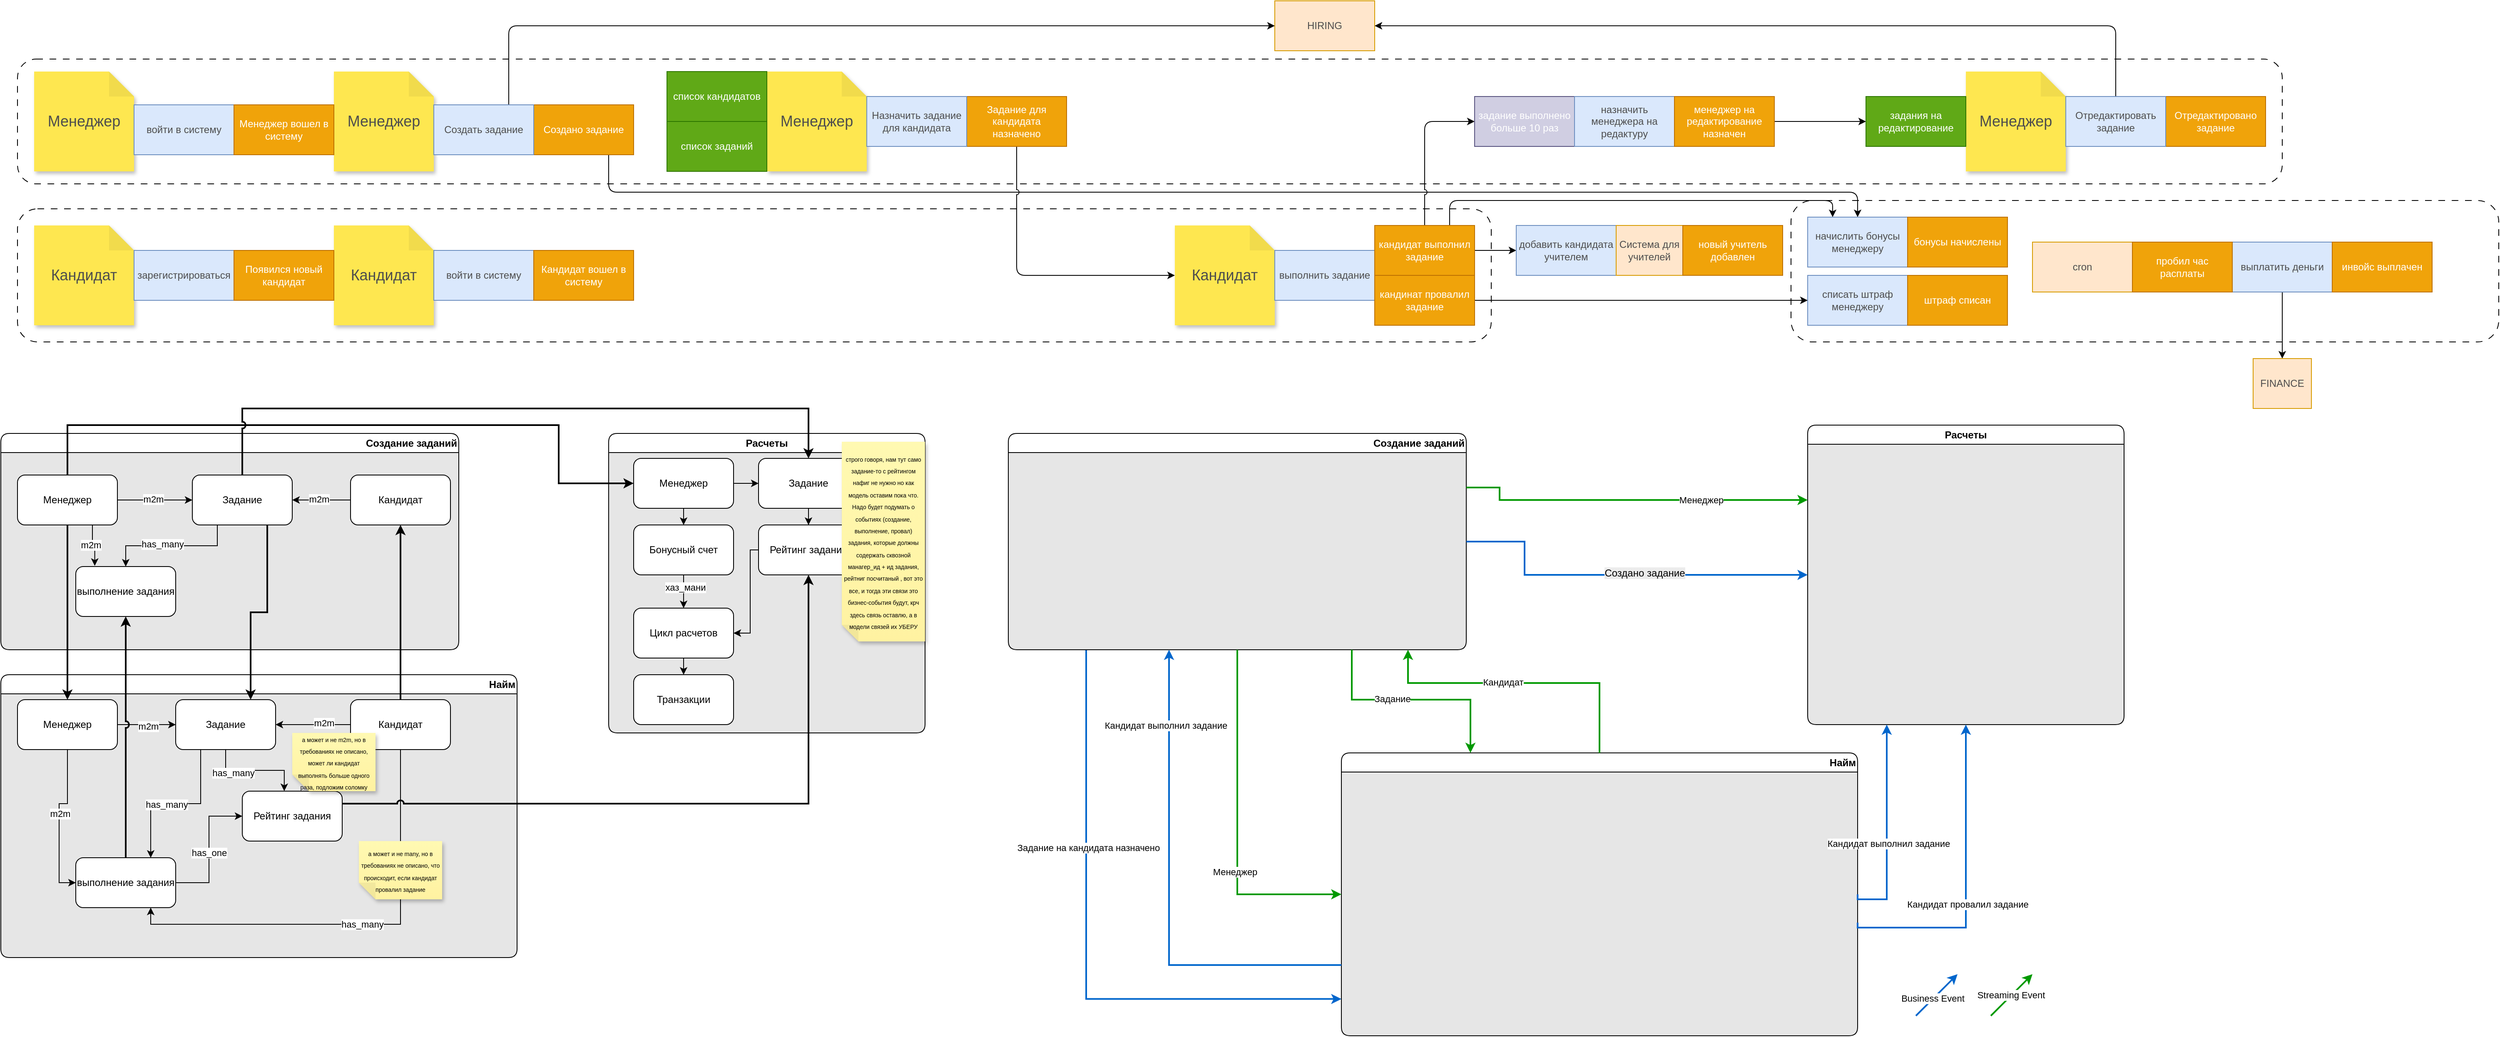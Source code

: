 <mxfile version="27.0.5">
  <diagram id="R2lEEEUBdFMjLlhIrx00" name="Page-1">
    <mxGraphModel dx="1665" dy="3537" grid="1" gridSize="10" guides="1" tooltips="1" connect="1" arrows="1" fold="1" page="1" pageScale="1" pageWidth="3300" pageHeight="2339" math="0" shadow="0" extFonts="Permanent Marker^https://fonts.googleapis.com/css?family=Permanent+Marker">
      <root>
        <mxCell id="0" />
        <mxCell id="1" parent="0" />
        <mxCell id="_uogvYm9ou4BjCA6ubhB-7" value="Расчеты" style="swimlane;whiteSpace=wrap;html=1;rounded=1;perimeterSpacing=0;fillColor=#FFFFFF;swimlaneFillColor=#E6E6E6;" parent="1" vertex="1">
          <mxGeometry x="770" y="-1780" width="380" height="360" as="geometry" />
        </mxCell>
        <mxCell id="_uogvYm9ou4BjCA6ubhB-49" style="edgeStyle=orthogonalEdgeStyle;rounded=0;orthogonalLoop=1;jettySize=auto;html=1;exitX=0.5;exitY=1;exitDx=0;exitDy=0;entryX=0.5;entryY=0;entryDx=0;entryDy=0;" parent="_uogvYm9ou4BjCA6ubhB-7" source="_uogvYm9ou4BjCA6ubhB-43" target="_uogvYm9ou4BjCA6ubhB-44" edge="1">
          <mxGeometry relative="1" as="geometry" />
        </mxCell>
        <mxCell id="_uogvYm9ou4BjCA6ubhB-53" style="edgeStyle=orthogonalEdgeStyle;rounded=0;orthogonalLoop=1;jettySize=auto;html=1;exitX=1;exitY=0.5;exitDx=0;exitDy=0;entryX=0;entryY=0.5;entryDx=0;entryDy=0;" parent="_uogvYm9ou4BjCA6ubhB-7" source="_uogvYm9ou4BjCA6ubhB-43" target="_uogvYm9ou4BjCA6ubhB-52" edge="1">
          <mxGeometry relative="1" as="geometry" />
        </mxCell>
        <mxCell id="_uogvYm9ou4BjCA6ubhB-43" value="Менеджер" style="rounded=1;whiteSpace=wrap;html=1;" parent="_uogvYm9ou4BjCA6ubhB-7" vertex="1">
          <mxGeometry x="30" y="30" width="120" height="60" as="geometry" />
        </mxCell>
        <mxCell id="_uogvYm9ou4BjCA6ubhB-50" style="edgeStyle=orthogonalEdgeStyle;rounded=0;orthogonalLoop=1;jettySize=auto;html=1;exitX=0.5;exitY=1;exitDx=0;exitDy=0;entryX=0.5;entryY=0;entryDx=0;entryDy=0;" parent="_uogvYm9ou4BjCA6ubhB-7" source="_uogvYm9ou4BjCA6ubhB-44" target="_uogvYm9ou4BjCA6ubhB-45" edge="1">
          <mxGeometry relative="1" as="geometry" />
        </mxCell>
        <mxCell id="Xe0mj1Wt0d2hZxpwz8RJ-29" value="хаз_мани" style="edgeLabel;html=1;align=center;verticalAlign=middle;resizable=0;points=[];" parent="_uogvYm9ou4BjCA6ubhB-50" vertex="1" connectable="0">
          <mxGeometry x="-0.278" y="2" relative="1" as="geometry">
            <mxPoint as="offset" />
          </mxGeometry>
        </mxCell>
        <mxCell id="_uogvYm9ou4BjCA6ubhB-44" value="Бонусный счет" style="rounded=1;whiteSpace=wrap;html=1;" parent="_uogvYm9ou4BjCA6ubhB-7" vertex="1">
          <mxGeometry x="30" y="110" width="120" height="60" as="geometry" />
        </mxCell>
        <mxCell id="Xe0mj1Wt0d2hZxpwz8RJ-27" style="edgeStyle=orthogonalEdgeStyle;rounded=0;orthogonalLoop=1;jettySize=auto;html=1;exitX=0.5;exitY=1;exitDx=0;exitDy=0;entryX=0.5;entryY=0;entryDx=0;entryDy=0;" parent="_uogvYm9ou4BjCA6ubhB-7" source="_uogvYm9ou4BjCA6ubhB-45" target="Xe0mj1Wt0d2hZxpwz8RJ-26" edge="1">
          <mxGeometry relative="1" as="geometry" />
        </mxCell>
        <mxCell id="_uogvYm9ou4BjCA6ubhB-45" value="Цикл расчетов" style="rounded=1;whiteSpace=wrap;html=1;" parent="_uogvYm9ou4BjCA6ubhB-7" vertex="1">
          <mxGeometry x="30" y="210" width="120" height="60" as="geometry" />
        </mxCell>
        <mxCell id="_uogvYm9ou4BjCA6ubhB-58" style="edgeStyle=orthogonalEdgeStyle;rounded=0;orthogonalLoop=1;jettySize=auto;html=1;exitX=0;exitY=0.5;exitDx=0;exitDy=0;entryX=1;entryY=0.5;entryDx=0;entryDy=0;" parent="_uogvYm9ou4BjCA6ubhB-7" source="_uogvYm9ou4BjCA6ubhB-46" target="_uogvYm9ou4BjCA6ubhB-45" edge="1">
          <mxGeometry relative="1" as="geometry">
            <Array as="points">
              <mxPoint x="170" y="140" />
              <mxPoint x="170" y="240" />
            </Array>
          </mxGeometry>
        </mxCell>
        <mxCell id="_uogvYm9ou4BjCA6ubhB-46" value="Рейтинг задания" style="rounded=1;whiteSpace=wrap;html=1;" parent="_uogvYm9ou4BjCA6ubhB-7" vertex="1">
          <mxGeometry x="180" y="110" width="120" height="60" as="geometry" />
        </mxCell>
        <mxCell id="_uogvYm9ou4BjCA6ubhB-54" style="edgeStyle=orthogonalEdgeStyle;rounded=0;orthogonalLoop=1;jettySize=auto;html=1;exitX=0.5;exitY=1;exitDx=0;exitDy=0;" parent="_uogvYm9ou4BjCA6ubhB-7" source="_uogvYm9ou4BjCA6ubhB-52" target="_uogvYm9ou4BjCA6ubhB-46" edge="1">
          <mxGeometry relative="1" as="geometry" />
        </mxCell>
        <mxCell id="_uogvYm9ou4BjCA6ubhB-52" value="Задание" style="rounded=1;whiteSpace=wrap;html=1;" parent="_uogvYm9ou4BjCA6ubhB-7" vertex="1">
          <mxGeometry x="180" y="30" width="120" height="60" as="geometry" />
        </mxCell>
        <mxCell id="Xe0mj1Wt0d2hZxpwz8RJ-26" value="Транзакции" style="rounded=1;whiteSpace=wrap;html=1;" parent="_uogvYm9ou4BjCA6ubhB-7" vertex="1">
          <mxGeometry x="30" y="290" width="120" height="60" as="geometry" />
        </mxCell>
        <mxCell id="Xe0mj1Wt0d2hZxpwz8RJ-135" value="&lt;span style=&quot;font-size: 7px;&quot;&gt;строго говоря, нам тут само задание-то с рейтингом нафиг не нужно но как модель оставим пока что.&lt;/span&gt;&lt;div&gt;&lt;span style=&quot;font-size: 7px;&quot;&gt;Надо будет подумать о событиях (создание, выполнение, провал) задания, которые должны содержать сквозной манагер_ид + ид задания, рейтниг посчитаный , вот это все, и тогда эти связи это бизнес-события будут, крч здесь связь оставлю, а в модели связей их УБЕРУ&lt;/span&gt;&lt;/div&gt;" style="shape=note;whiteSpace=wrap;html=1;backgroundOutline=1;fontColor=#000000;darkOpacity=0.05;fillColor=#FFF9B2;strokeColor=none;fillStyle=solid;direction=west;gradientDirection=north;gradientColor=#FFF2A1;shadow=1;size=20;pointerEvents=1;" parent="_uogvYm9ou4BjCA6ubhB-7" vertex="1">
          <mxGeometry x="280" y="10" width="100" height="240" as="geometry" />
        </mxCell>
        <mxCell id="_uogvYm9ou4BjCA6ubhB-8" value="Создание заданий" style="swimlane;whiteSpace=wrap;html=1;align=right;rounded=1;perimeterSpacing=0;fillColor=#FFFFFF;swimlaneFillColor=#E6E6E6;" parent="1" vertex="1">
          <mxGeometry x="40" y="-1780" width="550" height="260" as="geometry" />
        </mxCell>
        <mxCell id="_uogvYm9ou4BjCA6ubhB-39" value="" style="edgeStyle=orthogonalEdgeStyle;rounded=0;orthogonalLoop=1;jettySize=auto;html=1;" parent="_uogvYm9ou4BjCA6ubhB-8" source="_uogvYm9ou4BjCA6ubhB-13" target="_uogvYm9ou4BjCA6ubhB-15" edge="1">
          <mxGeometry relative="1" as="geometry" />
        </mxCell>
        <mxCell id="Xe0mj1Wt0d2hZxpwz8RJ-24" value="m2m" style="edgeLabel;html=1;align=center;verticalAlign=middle;resizable=0;points=[];" parent="_uogvYm9ou4BjCA6ubhB-39" vertex="1" connectable="0">
          <mxGeometry x="0.091" y="-1" relative="1" as="geometry">
            <mxPoint as="offset" />
          </mxGeometry>
        </mxCell>
        <mxCell id="_uogvYm9ou4BjCA6ubhB-18" style="edgeStyle=orthogonalEdgeStyle;rounded=0;orthogonalLoop=1;jettySize=auto;html=1;exitX=1;exitY=0.5;exitDx=0;exitDy=0;" parent="_uogvYm9ou4BjCA6ubhB-8" source="_uogvYm9ou4BjCA6ubhB-14" target="_uogvYm9ou4BjCA6ubhB-15" edge="1">
          <mxGeometry relative="1" as="geometry" />
        </mxCell>
        <mxCell id="Xe0mj1Wt0d2hZxpwz8RJ-4" value="m2m" style="edgeLabel;html=1;align=center;verticalAlign=middle;resizable=0;points=[];" parent="_uogvYm9ou4BjCA6ubhB-18" vertex="1" connectable="0">
          <mxGeometry x="-0.046" y="1" relative="1" as="geometry">
            <mxPoint as="offset" />
          </mxGeometry>
        </mxCell>
        <mxCell id="_uogvYm9ou4BjCA6ubhB-14" value="Менеджер" style="rounded=1;whiteSpace=wrap;html=1;" parent="_uogvYm9ou4BjCA6ubhB-8" vertex="1">
          <mxGeometry x="20" y="50" width="120" height="60" as="geometry" />
        </mxCell>
        <mxCell id="_uogvYm9ou4BjCA6ubhB-24" style="edgeStyle=orthogonalEdgeStyle;rounded=0;orthogonalLoop=1;jettySize=auto;html=1;exitX=0.25;exitY=1;exitDx=0;exitDy=0;entryX=0.5;entryY=0;entryDx=0;entryDy=0;" parent="_uogvYm9ou4BjCA6ubhB-8" source="_uogvYm9ou4BjCA6ubhB-15" target="_uogvYm9ou4BjCA6ubhB-22" edge="1">
          <mxGeometry relative="1" as="geometry" />
        </mxCell>
        <mxCell id="Xe0mj1Wt0d2hZxpwz8RJ-22" value="has_many" style="edgeLabel;html=1;align=center;verticalAlign=middle;resizable=0;points=[];" parent="_uogvYm9ou4BjCA6ubhB-24" vertex="1" connectable="0">
          <mxGeometry x="0.135" y="-2" relative="1" as="geometry">
            <mxPoint as="offset" />
          </mxGeometry>
        </mxCell>
        <mxCell id="_uogvYm9ou4BjCA6ubhB-15" value="Задание" style="rounded=1;whiteSpace=wrap;html=1;" parent="_uogvYm9ou4BjCA6ubhB-8" vertex="1">
          <mxGeometry x="230" y="50" width="120" height="60" as="geometry" />
        </mxCell>
        <mxCell id="_uogvYm9ou4BjCA6ubhB-22" value="выполнение задания" style="rounded=1;whiteSpace=wrap;html=1;" parent="_uogvYm9ou4BjCA6ubhB-8" vertex="1">
          <mxGeometry x="90" y="160" width="120" height="60" as="geometry" />
        </mxCell>
        <mxCell id="_uogvYm9ou4BjCA6ubhB-13" value="Кандидат" style="rounded=1;whiteSpace=wrap;html=1;" parent="_uogvYm9ou4BjCA6ubhB-8" vertex="1">
          <mxGeometry x="420" y="50" width="120" height="60" as="geometry" />
        </mxCell>
        <mxCell id="Xe0mj1Wt0d2hZxpwz8RJ-12" style="edgeStyle=orthogonalEdgeStyle;rounded=0;orthogonalLoop=1;jettySize=auto;html=1;exitX=0.75;exitY=1;exitDx=0;exitDy=0;entryX=0.19;entryY=-0.014;entryDx=0;entryDy=0;entryPerimeter=0;" parent="_uogvYm9ou4BjCA6ubhB-8" source="_uogvYm9ou4BjCA6ubhB-14" target="_uogvYm9ou4BjCA6ubhB-22" edge="1">
          <mxGeometry relative="1" as="geometry" />
        </mxCell>
        <mxCell id="Xe0mj1Wt0d2hZxpwz8RJ-23" value="m2m" style="edgeLabel;html=1;align=center;verticalAlign=middle;resizable=0;points=[];" parent="Xe0mj1Wt0d2hZxpwz8RJ-12" vertex="1" connectable="0">
          <mxGeometry x="-0.098" y="-2" relative="1" as="geometry">
            <mxPoint as="offset" />
          </mxGeometry>
        </mxCell>
        <mxCell id="_uogvYm9ou4BjCA6ubhB-6" value="Найм" style="swimlane;whiteSpace=wrap;html=1;align=right;swimlaneLine=1;rounded=1;perimeterSpacing=0;fillColor=#FFFFFF;swimlaneFillColor=#E6E6E6;" parent="1" vertex="1">
          <mxGeometry x="40" y="-1490" width="620" height="340" as="geometry" />
        </mxCell>
        <mxCell id="_uogvYm9ou4BjCA6ubhB-32" style="edgeStyle=orthogonalEdgeStyle;rounded=0;orthogonalLoop=1;jettySize=auto;html=1;exitX=1;exitY=0.5;exitDx=0;exitDy=0;entryX=0;entryY=0.5;entryDx=0;entryDy=0;" parent="_uogvYm9ou4BjCA6ubhB-6" source="_uogvYm9ou4BjCA6ubhB-10" target="_uogvYm9ou4BjCA6ubhB-11" edge="1">
          <mxGeometry relative="1" as="geometry" />
        </mxCell>
        <mxCell id="Xe0mj1Wt0d2hZxpwz8RJ-20" value="m2m" style="edgeLabel;html=1;align=center;verticalAlign=middle;resizable=0;points=[];" parent="_uogvYm9ou4BjCA6ubhB-32" vertex="1" connectable="0">
          <mxGeometry x="0.057" y="-2" relative="1" as="geometry">
            <mxPoint as="offset" />
          </mxGeometry>
        </mxCell>
        <mxCell id="Xe0mj1Wt0d2hZxpwz8RJ-14" style="edgeStyle=orthogonalEdgeStyle;rounded=0;orthogonalLoop=1;jettySize=auto;html=1;exitX=0.5;exitY=1;exitDx=0;exitDy=0;entryX=0;entryY=0.5;entryDx=0;entryDy=0;" parent="_uogvYm9ou4BjCA6ubhB-6" source="_uogvYm9ou4BjCA6ubhB-10" target="_uogvYm9ou4BjCA6ubhB-26" edge="1">
          <mxGeometry relative="1" as="geometry" />
        </mxCell>
        <mxCell id="Xe0mj1Wt0d2hZxpwz8RJ-21" value="m2m" style="edgeLabel;html=1;align=center;verticalAlign=middle;resizable=0;points=[];" parent="Xe0mj1Wt0d2hZxpwz8RJ-14" vertex="1" connectable="0">
          <mxGeometry x="-0.085" y="1" relative="1" as="geometry">
            <mxPoint as="offset" />
          </mxGeometry>
        </mxCell>
        <mxCell id="_uogvYm9ou4BjCA6ubhB-10" value="Менеджер" style="rounded=1;whiteSpace=wrap;html=1;" parent="_uogvYm9ou4BjCA6ubhB-6" vertex="1">
          <mxGeometry x="20" y="30" width="120" height="60" as="geometry" />
        </mxCell>
        <mxCell id="_uogvYm9ou4BjCA6ubhB-27" style="edgeStyle=orthogonalEdgeStyle;rounded=0;orthogonalLoop=1;jettySize=auto;html=1;exitX=0.25;exitY=1;exitDx=0;exitDy=0;entryX=0.75;entryY=0;entryDx=0;entryDy=0;" parent="_uogvYm9ou4BjCA6ubhB-6" source="_uogvYm9ou4BjCA6ubhB-11" target="_uogvYm9ou4BjCA6ubhB-26" edge="1">
          <mxGeometry relative="1" as="geometry" />
        </mxCell>
        <mxCell id="Xe0mj1Wt0d2hZxpwz8RJ-7" value="has_many" style="edgeLabel;html=1;align=center;verticalAlign=middle;resizable=0;points=[];" parent="_uogvYm9ou4BjCA6ubhB-27" vertex="1" connectable="0">
          <mxGeometry x="0.123" y="1" relative="1" as="geometry">
            <mxPoint as="offset" />
          </mxGeometry>
        </mxCell>
        <mxCell id="_uogvYm9ou4BjCA6ubhB-28" style="edgeStyle=orthogonalEdgeStyle;rounded=0;orthogonalLoop=1;jettySize=auto;html=1;exitX=0.5;exitY=1;exitDx=0;exitDy=0;entryX=0.42;entryY=-0.002;entryDx=0;entryDy=0;entryPerimeter=0;" parent="_uogvYm9ou4BjCA6ubhB-6" source="_uogvYm9ou4BjCA6ubhB-11" target="_uogvYm9ou4BjCA6ubhB-12" edge="1">
          <mxGeometry relative="1" as="geometry" />
        </mxCell>
        <mxCell id="Xe0mj1Wt0d2hZxpwz8RJ-19" value="has_many" style="edgeLabel;html=1;align=center;verticalAlign=middle;resizable=0;points=[];" parent="_uogvYm9ou4BjCA6ubhB-28" vertex="1" connectable="0">
          <mxGeometry x="-0.445" y="-3" relative="1" as="geometry">
            <mxPoint as="offset" />
          </mxGeometry>
        </mxCell>
        <mxCell id="_uogvYm9ou4BjCA6ubhB-11" value="Задание" style="rounded=1;whiteSpace=wrap;html=1;" parent="_uogvYm9ou4BjCA6ubhB-6" vertex="1">
          <mxGeometry x="210" y="30" width="120" height="60" as="geometry" />
        </mxCell>
        <mxCell id="_uogvYm9ou4BjCA6ubhB-12" value="Рейтинг задания" style="rounded=1;whiteSpace=wrap;html=1;" parent="_uogvYm9ou4BjCA6ubhB-6" vertex="1">
          <mxGeometry x="290" y="140" width="120" height="60" as="geometry" />
        </mxCell>
        <mxCell id="Xe0mj1Wt0d2hZxpwz8RJ-15" style="edgeStyle=orthogonalEdgeStyle;rounded=0;orthogonalLoop=1;jettySize=auto;html=1;exitX=1;exitY=0.5;exitDx=0;exitDy=0;entryX=0;entryY=0.5;entryDx=0;entryDy=0;" parent="_uogvYm9ou4BjCA6ubhB-6" source="_uogvYm9ou4BjCA6ubhB-26" target="_uogvYm9ou4BjCA6ubhB-12" edge="1">
          <mxGeometry relative="1" as="geometry" />
        </mxCell>
        <mxCell id="Xe0mj1Wt0d2hZxpwz8RJ-16" value="has_one" style="edgeLabel;html=1;align=center;verticalAlign=middle;resizable=0;points=[];" parent="Xe0mj1Wt0d2hZxpwz8RJ-15" vertex="1" connectable="0">
          <mxGeometry x="-0.051" relative="1" as="geometry">
            <mxPoint as="offset" />
          </mxGeometry>
        </mxCell>
        <mxCell id="_uogvYm9ou4BjCA6ubhB-26" value="выполнение задания" style="rounded=1;whiteSpace=wrap;html=1;" parent="_uogvYm9ou4BjCA6ubhB-6" vertex="1">
          <mxGeometry x="90" y="220" width="120" height="60" as="geometry" />
        </mxCell>
        <mxCell id="Xe0mj1Wt0d2hZxpwz8RJ-8" style="edgeStyle=orthogonalEdgeStyle;rounded=0;orthogonalLoop=1;jettySize=auto;html=1;exitX=0;exitY=0.5;exitDx=0;exitDy=0;entryX=1;entryY=0.5;entryDx=0;entryDy=0;" parent="_uogvYm9ou4BjCA6ubhB-6" source="_uogvYm9ou4BjCA6ubhB-9" target="_uogvYm9ou4BjCA6ubhB-11" edge="1">
          <mxGeometry relative="1" as="geometry" />
        </mxCell>
        <mxCell id="Xe0mj1Wt0d2hZxpwz8RJ-9" value="m2m" style="edgeLabel;html=1;align=center;verticalAlign=middle;resizable=0;points=[];" parent="Xe0mj1Wt0d2hZxpwz8RJ-8" vertex="1" connectable="0">
          <mxGeometry x="-0.273" y="-2" relative="1" as="geometry">
            <mxPoint as="offset" />
          </mxGeometry>
        </mxCell>
        <mxCell id="_uogvYm9ou4BjCA6ubhB-9" value="Кандидат" style="rounded=1;whiteSpace=wrap;html=1;" parent="_uogvYm9ou4BjCA6ubhB-6" vertex="1">
          <mxGeometry x="420" y="30" width="120" height="60" as="geometry" />
        </mxCell>
        <mxCell id="_uogvYm9ou4BjCA6ubhB-33" style="edgeStyle=orthogonalEdgeStyle;rounded=0;orthogonalLoop=1;jettySize=auto;html=1;exitX=0.5;exitY=1;exitDx=0;exitDy=0;entryX=0.75;entryY=1;entryDx=0;entryDy=0;" parent="_uogvYm9ou4BjCA6ubhB-6" source="_uogvYm9ou4BjCA6ubhB-9" target="_uogvYm9ou4BjCA6ubhB-26" edge="1">
          <mxGeometry relative="1" as="geometry">
            <Array as="points">
              <mxPoint x="480" y="300" />
              <mxPoint x="180" y="300" />
            </Array>
          </mxGeometry>
        </mxCell>
        <mxCell id="Xe0mj1Wt0d2hZxpwz8RJ-6" value="has_many" style="edgeLabel;html=1;align=center;verticalAlign=middle;resizable=0;points=[];" parent="_uogvYm9ou4BjCA6ubhB-33" vertex="1" connectable="0">
          <mxGeometry x="-0.032" relative="1" as="geometry">
            <mxPoint as="offset" />
          </mxGeometry>
        </mxCell>
        <mxCell id="Xe0mj1Wt0d2hZxpwz8RJ-1" value="&lt;span style=&quot;font-size: 7px;&quot;&gt;а может и не many, но в требованиях не описано, что происходит, если кандидат провалил задание&lt;/span&gt;" style="shape=note;whiteSpace=wrap;html=1;backgroundOutline=1;fontColor=#000000;darkOpacity=0.05;fillColor=#FFF9B2;strokeColor=none;fillStyle=solid;direction=west;gradientDirection=north;gradientColor=#FFF2A1;shadow=1;size=20;pointerEvents=1;" parent="_uogvYm9ou4BjCA6ubhB-6" vertex="1">
          <mxGeometry x="430" y="200" width="100" height="70" as="geometry" />
        </mxCell>
        <mxCell id="Xe0mj1Wt0d2hZxpwz8RJ-11" value="&lt;span style=&quot;font-size: 7px;&quot;&gt;а может и не m2m, но в требованиях не описано, может ли кандидат выполнять больше одного раза, подложим соломку&lt;/span&gt;" style="shape=note;whiteSpace=wrap;html=1;backgroundOutline=1;fontColor=#000000;darkOpacity=0.05;fillColor=#FFF9B2;strokeColor=none;fillStyle=solid;direction=west;gradientDirection=north;gradientColor=#FFF2A1;shadow=1;size=20;pointerEvents=1;" parent="_uogvYm9ou4BjCA6ubhB-6" vertex="1">
          <mxGeometry x="350" y="70" width="100" height="70" as="geometry" />
        </mxCell>
        <mxCell id="_uogvYm9ou4BjCA6ubhB-34" style="edgeStyle=orthogonalEdgeStyle;rounded=0;orthogonalLoop=1;jettySize=auto;html=1;exitX=0.5;exitY=1;exitDx=0;exitDy=0;strokeWidth=2;jumpStyle=arc;" parent="1" source="_uogvYm9ou4BjCA6ubhB-14" target="_uogvYm9ou4BjCA6ubhB-10" edge="1">
          <mxGeometry relative="1" as="geometry" />
        </mxCell>
        <mxCell id="_uogvYm9ou4BjCA6ubhB-40" style="edgeStyle=orthogonalEdgeStyle;rounded=0;orthogonalLoop=1;jettySize=auto;html=1;exitX=0.75;exitY=1;exitDx=0;exitDy=0;strokeWidth=2;jumpStyle=arc;entryX=0.75;entryY=0;entryDx=0;entryDy=0;strokeColor=default;curved=0;" parent="1" source="_uogvYm9ou4BjCA6ubhB-15" target="_uogvYm9ou4BjCA6ubhB-11" edge="1">
          <mxGeometry relative="1" as="geometry">
            <mxPoint x="360" y="-1520" as="targetPoint" />
          </mxGeometry>
        </mxCell>
        <mxCell id="_uogvYm9ou4BjCA6ubhB-42" style="edgeStyle=orthogonalEdgeStyle;rounded=0;orthogonalLoop=1;jettySize=auto;html=1;entryX=0.5;entryY=1;entryDx=0;entryDy=0;strokeWidth=2;jumpStyle=arc;exitX=0.5;exitY=0;exitDx=0;exitDy=0;" parent="1" source="_uogvYm9ou4BjCA6ubhB-26" target="_uogvYm9ou4BjCA6ubhB-22" edge="1">
          <mxGeometry relative="1" as="geometry">
            <mxPoint x="500" y="-1370" as="sourcePoint" />
          </mxGeometry>
        </mxCell>
        <mxCell id="_uogvYm9ou4BjCA6ubhB-41" style="edgeStyle=orthogonalEdgeStyle;rounded=0;orthogonalLoop=1;jettySize=auto;html=1;exitX=0.5;exitY=0;exitDx=0;exitDy=0;entryX=0.5;entryY=1;entryDx=0;entryDy=0;strokeWidth=2;jumpStyle=arc;" parent="1" source="_uogvYm9ou4BjCA6ubhB-9" target="_uogvYm9ou4BjCA6ubhB-13" edge="1">
          <mxGeometry relative="1" as="geometry" />
        </mxCell>
        <mxCell id="_uogvYm9ou4BjCA6ubhB-47" style="edgeStyle=orthogonalEdgeStyle;rounded=0;orthogonalLoop=1;jettySize=auto;html=1;exitX=0.5;exitY=0;exitDx=0;exitDy=0;strokeWidth=2;jumpStyle=arc;" parent="1" source="_uogvYm9ou4BjCA6ubhB-14" target="_uogvYm9ou4BjCA6ubhB-43" edge="1">
          <mxGeometry relative="1" as="geometry">
            <Array as="points">
              <mxPoint x="120" y="-1790" />
              <mxPoint x="710" y="-1790" />
              <mxPoint x="710" y="-1720" />
            </Array>
          </mxGeometry>
        </mxCell>
        <mxCell id="MUHZTv0QwrBCb90sxeHl-1" value="" style="rounded=1;whiteSpace=wrap;html=1;align=center;verticalAlign=middle;fontFamily=Helvetica;fontSize=12;dashed=1;dashPattern=8 8;" parent="1" vertex="1">
          <mxGeometry x="2190" y="-2060" width="850" height="170" as="geometry" />
        </mxCell>
        <mxCell id="MUHZTv0QwrBCb90sxeHl-2" value="" style="rounded=1;whiteSpace=wrap;html=1;align=center;verticalAlign=middle;fontFamily=Helvetica;fontSize=12;dashed=1;dashPattern=8 8;" parent="1" vertex="1">
          <mxGeometry x="60" y="-2230" width="2720" height="150" as="geometry" />
        </mxCell>
        <mxCell id="MUHZTv0QwrBCb90sxeHl-3" value="" style="rounded=1;whiteSpace=wrap;html=1;align=center;verticalAlign=middle;fontFamily=Helvetica;fontSize=12;dashed=1;dashPattern=8 8;" parent="1" vertex="1">
          <mxGeometry x="60" y="-2050" width="1770" height="160" as="geometry" />
        </mxCell>
        <mxCell id="MUHZTv0QwrBCb90sxeHl-4" value="&lt;font style=&quot;color: rgb(77, 77, 77);&quot;&gt;HIRING&lt;/font&gt;" style="rounded=0;whiteSpace=wrap;html=1;fillColor=#ffe6cc;strokeColor=#d79b00;" parent="1" vertex="1">
          <mxGeometry x="1570" y="-2300" width="120" height="60" as="geometry" />
        </mxCell>
        <mxCell id="MUHZTv0QwrBCb90sxeHl-5" style="edgeStyle=orthogonalEdgeStyle;rounded=1;orthogonalLoop=1;jettySize=auto;html=1;exitX=0.75;exitY=1;exitDx=0;exitDy=0;entryX=0.5;entryY=0;entryDx=0;entryDy=0;jumpStyle=arc;curved=0;" parent="1" source="MUHZTv0QwrBCb90sxeHl-6" target="MUHZTv0QwrBCb90sxeHl-51" edge="1">
          <mxGeometry relative="1" as="geometry">
            <Array as="points">
              <mxPoint x="770" y="-2070" />
              <mxPoint x="2270" y="-2070" />
            </Array>
          </mxGeometry>
        </mxCell>
        <mxCell id="MUHZTv0QwrBCb90sxeHl-6" value="Создано задание" style="rounded=0;whiteSpace=wrap;html=1;fillColor=#f0a30a;strokeColor=#BD7000;fontColor=#ffffff;" parent="1" vertex="1">
          <mxGeometry x="680" y="-2175" width="120" height="60" as="geometry" />
        </mxCell>
        <mxCell id="MUHZTv0QwrBCb90sxeHl-7" value="Менеджер" style="shape=note;whiteSpace=wrap;html=1;backgroundOutline=1;darkOpacity=0.05;fillColor=#FEE750;strokeColor=none;fontSize=18;fontStyle=0;rotation=0;shadow=1;rounded=0;align=center;verticalAlign=middle;fontFamily=Helvetica;fontColor=#4D4D4D;" parent="1" vertex="1">
          <mxGeometry x="440" y="-2215" width="120" height="120" as="geometry" />
        </mxCell>
        <mxCell id="MUHZTv0QwrBCb90sxeHl-8" style="edgeStyle=orthogonalEdgeStyle;rounded=1;orthogonalLoop=1;jettySize=auto;html=1;exitX=0.75;exitY=0;exitDx=0;exitDy=0;entryX=0;entryY=0.5;entryDx=0;entryDy=0;curved=0;jumpStyle=arc;" parent="1" source="MUHZTv0QwrBCb90sxeHl-9" target="MUHZTv0QwrBCb90sxeHl-4" edge="1">
          <mxGeometry relative="1" as="geometry" />
        </mxCell>
        <mxCell id="MUHZTv0QwrBCb90sxeHl-9" value="Создать задание" style="rounded=0;whiteSpace=wrap;html=1;fillColor=#dae8fc;strokeColor=#6c8ebf;align=center;verticalAlign=middle;fontFamily=Helvetica;fontSize=12;fontColor=#4D4D4D;" parent="1" vertex="1">
          <mxGeometry x="560" y="-2175" width="120" height="60" as="geometry" />
        </mxCell>
        <mxCell id="MUHZTv0QwrBCb90sxeHl-10" value="Кандидат" style="shape=note;whiteSpace=wrap;html=1;backgroundOutline=1;darkOpacity=0.05;fillColor=#FEE750;strokeColor=none;fontSize=18;fontStyle=0;rotation=0;shadow=1;rounded=0;align=center;verticalAlign=middle;fontFamily=Helvetica;fontColor=#4D4D4D;" parent="1" vertex="1">
          <mxGeometry x="440" y="-2030" width="120" height="120" as="geometry" />
        </mxCell>
        <mxCell id="MUHZTv0QwrBCb90sxeHl-11" value="войти в систему" style="rounded=0;whiteSpace=wrap;html=1;fillColor=#dae8fc;strokeColor=#6c8ebf;align=center;verticalAlign=middle;fontFamily=Helvetica;fontSize=12;fontColor=#4D4D4D;" parent="1" vertex="1">
          <mxGeometry x="560" y="-2000" width="120" height="60" as="geometry" />
        </mxCell>
        <mxCell id="MUHZTv0QwrBCb90sxeHl-12" value="Кандидат вошел в систему" style="rounded=0;whiteSpace=wrap;html=1;fillColor=#f0a30a;strokeColor=#BD7000;fontColor=#ffffff;" parent="1" vertex="1">
          <mxGeometry x="680" y="-2000" width="120" height="60" as="geometry" />
        </mxCell>
        <mxCell id="MUHZTv0QwrBCb90sxeHl-13" value="Менеджер" style="shape=note;whiteSpace=wrap;html=1;backgroundOutline=1;darkOpacity=0.05;fillColor=#FEE750;strokeColor=none;fontSize=18;fontStyle=0;rotation=0;shadow=1;rounded=0;align=center;verticalAlign=middle;fontFamily=Helvetica;fontColor=#4D4D4D;" parent="1" vertex="1">
          <mxGeometry x="80" y="-2215" width="120" height="120" as="geometry" />
        </mxCell>
        <mxCell id="MUHZTv0QwrBCb90sxeHl-14" value="войти в систему" style="rounded=0;whiteSpace=wrap;html=1;fillColor=#dae8fc;strokeColor=#6c8ebf;align=center;verticalAlign=middle;fontFamily=Helvetica;fontSize=12;fontColor=#4D4D4D;" parent="1" vertex="1">
          <mxGeometry x="200" y="-2175" width="120" height="60" as="geometry" />
        </mxCell>
        <mxCell id="MUHZTv0QwrBCb90sxeHl-15" value="Менеджер вошел в систему" style="rounded=0;whiteSpace=wrap;html=1;fillColor=#f0a30a;strokeColor=#BD7000;fontColor=#ffffff;" parent="1" vertex="1">
          <mxGeometry x="320" y="-2175" width="120" height="60" as="geometry" />
        </mxCell>
        <mxCell id="MUHZTv0QwrBCb90sxeHl-16" value="Кандидат" style="shape=note;whiteSpace=wrap;html=1;backgroundOutline=1;darkOpacity=0.05;fillColor=#FEE750;strokeColor=none;fontSize=18;fontStyle=0;rotation=0;shadow=1;rounded=0;align=center;verticalAlign=middle;fontFamily=Helvetica;fontColor=#4D4D4D;" parent="1" vertex="1">
          <mxGeometry x="80" y="-2030" width="120" height="120" as="geometry" />
        </mxCell>
        <mxCell id="MUHZTv0QwrBCb90sxeHl-17" value="зарегистрироваться" style="rounded=0;whiteSpace=wrap;html=1;fillColor=#dae8fc;strokeColor=#6c8ebf;align=center;verticalAlign=middle;fontFamily=Helvetica;fontSize=12;fontColor=#4D4D4D;" parent="1" vertex="1">
          <mxGeometry x="200" y="-2000" width="120" height="60" as="geometry" />
        </mxCell>
        <mxCell id="MUHZTv0QwrBCb90sxeHl-18" value="Появился новый кандидат" style="rounded=0;whiteSpace=wrap;html=1;fillColor=#f0a30a;strokeColor=#BD7000;fontColor=#ffffff;" parent="1" vertex="1">
          <mxGeometry x="320" y="-2000" width="120" height="60" as="geometry" />
        </mxCell>
        <mxCell id="MUHZTv0QwrBCb90sxeHl-19" value="Кандидат" style="shape=note;whiteSpace=wrap;html=1;backgroundOutline=1;darkOpacity=0.05;fillColor=#FEE750;strokeColor=none;fontSize=18;fontStyle=0;rotation=0;shadow=1;rounded=0;align=center;verticalAlign=middle;fontFamily=Helvetica;fontColor=#4D4D4D;" parent="1" vertex="1">
          <mxGeometry x="1450" y="-2030" width="120" height="120" as="geometry" />
        </mxCell>
        <mxCell id="MUHZTv0QwrBCb90sxeHl-20" value="выполнить задание" style="rounded=0;whiteSpace=wrap;html=1;fillColor=#dae8fc;strokeColor=#6c8ebf;align=center;verticalAlign=middle;fontFamily=Helvetica;fontSize=12;fontColor=#4D4D4D;" parent="1" vertex="1">
          <mxGeometry x="1570" y="-2000" width="120" height="60" as="geometry" />
        </mxCell>
        <mxCell id="MUHZTv0QwrBCb90sxeHl-21" style="edgeStyle=orthogonalEdgeStyle;rounded=1;orthogonalLoop=1;jettySize=auto;html=1;exitX=0.75;exitY=0;exitDx=0;exitDy=0;entryX=0.25;entryY=0;entryDx=0;entryDy=0;curved=0;jumpStyle=arc;" parent="1" source="MUHZTv0QwrBCb90sxeHl-24" target="MUHZTv0QwrBCb90sxeHl-51" edge="1">
          <mxGeometry relative="1" as="geometry">
            <Array as="points">
              <mxPoint x="1780" y="-2060" />
              <mxPoint x="2240" y="-2060" />
            </Array>
          </mxGeometry>
        </mxCell>
        <mxCell id="MUHZTv0QwrBCb90sxeHl-22" style="edgeStyle=orthogonalEdgeStyle;rounded=1;orthogonalLoop=1;jettySize=auto;html=1;exitX=0.5;exitY=0;exitDx=0;exitDy=0;entryX=0;entryY=0.5;entryDx=0;entryDy=0;curved=0;jumpStyle=arc;" parent="1" source="MUHZTv0QwrBCb90sxeHl-24" target="MUHZTv0QwrBCb90sxeHl-46" edge="1">
          <mxGeometry relative="1" as="geometry" />
        </mxCell>
        <mxCell id="MUHZTv0QwrBCb90sxeHl-23" style="edgeStyle=orthogonalEdgeStyle;rounded=1;orthogonalLoop=1;jettySize=auto;html=1;exitX=1;exitY=0.5;exitDx=0;exitDy=0;entryX=0;entryY=0.5;entryDx=0;entryDy=0;curved=0;jumpStyle=arc;" parent="1" source="MUHZTv0QwrBCb90sxeHl-24" target="MUHZTv0QwrBCb90sxeHl-53" edge="1">
          <mxGeometry relative="1" as="geometry">
            <Array as="points">
              <mxPoint x="1850" y="-2000" />
              <mxPoint x="1850" y="-2000" />
            </Array>
          </mxGeometry>
        </mxCell>
        <mxCell id="MUHZTv0QwrBCb90sxeHl-24" value="кандидат выполнил задание" style="rounded=0;whiteSpace=wrap;html=1;fillColor=#f0a30a;strokeColor=#BD7000;fontColor=#ffffff;" parent="1" vertex="1">
          <mxGeometry x="1690" y="-2030" width="120" height="60" as="geometry" />
        </mxCell>
        <mxCell id="MUHZTv0QwrBCb90sxeHl-25" style="edgeStyle=orthogonalEdgeStyle;rounded=1;orthogonalLoop=1;jettySize=auto;html=1;exitX=0.5;exitY=1;exitDx=0;exitDy=0;entryX=0;entryY=0.5;entryDx=0;entryDy=0;fontFamily=Helvetica;fontSize=12;fontColor=#ffffff;jumpStyle=arc;curved=0;entryPerimeter=0;" parent="1" source="MUHZTv0QwrBCb90sxeHl-26" target="MUHZTv0QwrBCb90sxeHl-19" edge="1">
          <mxGeometry relative="1" as="geometry">
            <mxPoint x="1330" y="-1970" as="targetPoint" />
          </mxGeometry>
        </mxCell>
        <mxCell id="MUHZTv0QwrBCb90sxeHl-26" value="Задание для кандидата назначено" style="rounded=0;whiteSpace=wrap;html=1;fillColor=#f0a30a;strokeColor=#BD7000;fontColor=#ffffff;" parent="1" vertex="1">
          <mxGeometry x="1200" y="-2185" width="120" height="60" as="geometry" />
        </mxCell>
        <mxCell id="MUHZTv0QwrBCb90sxeHl-27" value="Менеджер" style="shape=note;whiteSpace=wrap;html=1;backgroundOutline=1;darkOpacity=0.05;fillColor=#FEE750;strokeColor=none;fontSize=18;fontStyle=0;rotation=0;shadow=1;rounded=0;align=center;verticalAlign=middle;fontFamily=Helvetica;fontColor=#4D4D4D;" parent="1" vertex="1">
          <mxGeometry x="960" y="-2215" width="120" height="120" as="geometry" />
        </mxCell>
        <mxCell id="MUHZTv0QwrBCb90sxeHl-28" value="Назначить задание для кандидата" style="rounded=0;whiteSpace=wrap;html=1;fillColor=#dae8fc;strokeColor=#6c8ebf;align=center;verticalAlign=middle;fontFamily=Helvetica;fontSize=12;fontColor=#4D4D4D;" parent="1" vertex="1">
          <mxGeometry x="1080" y="-2185" width="120" height="60" as="geometry" />
        </mxCell>
        <mxCell id="MUHZTv0QwrBCb90sxeHl-29" value="списать штраф менеджеру" style="rounded=0;whiteSpace=wrap;html=1;fillColor=#dae8fc;strokeColor=#6c8ebf;align=center;verticalAlign=middle;fontFamily=Helvetica;fontSize=12;fontColor=#4D4D4D;" parent="1" vertex="1">
          <mxGeometry x="2210" y="-1970" width="120" height="60" as="geometry" />
        </mxCell>
        <mxCell id="MUHZTv0QwrBCb90sxeHl-30" value="штраф списан" style="rounded=0;whiteSpace=wrap;html=1;fillColor=#f0a30a;strokeColor=#BD7000;fontColor=#ffffff;" parent="1" vertex="1">
          <mxGeometry x="2330" y="-1970" width="120" height="60" as="geometry" />
        </mxCell>
        <mxCell id="MUHZTv0QwrBCb90sxeHl-31" value="&lt;font style=&quot;color: rgb(77, 77, 77);&quot;&gt;cron&lt;/font&gt;" style="rounded=0;whiteSpace=wrap;html=1;fillColor=#ffe6cc;strokeColor=#d79b00;align=center;verticalAlign=middle;fontFamily=Helvetica;fontSize=12;fontColor=#ffffff;" parent="1" vertex="1">
          <mxGeometry x="2480" y="-2010" width="120" height="60" as="geometry" />
        </mxCell>
        <mxCell id="MUHZTv0QwrBCb90sxeHl-32" style="edgeStyle=orthogonalEdgeStyle;rounded=0;orthogonalLoop=1;jettySize=auto;html=1;exitX=0.5;exitY=1;exitDx=0;exitDy=0;entryX=0.5;entryY=0;entryDx=0;entryDy=0;" parent="1" source="MUHZTv0QwrBCb90sxeHl-33" target="MUHZTv0QwrBCb90sxeHl-45" edge="1">
          <mxGeometry relative="1" as="geometry" />
        </mxCell>
        <mxCell id="MUHZTv0QwrBCb90sxeHl-33" value="выплатить деньги" style="rounded=0;whiteSpace=wrap;html=1;fillColor=#dae8fc;strokeColor=#6c8ebf;align=center;verticalAlign=middle;fontFamily=Helvetica;fontSize=12;fontColor=#4D4D4D;" parent="1" vertex="1">
          <mxGeometry x="2720" y="-2010" width="120" height="60" as="geometry" />
        </mxCell>
        <mxCell id="MUHZTv0QwrBCb90sxeHl-34" value="Отредактировано задание" style="rounded=0;whiteSpace=wrap;html=1;fillColor=#f0a30a;strokeColor=#BD7000;fontColor=#ffffff;" parent="1" vertex="1">
          <mxGeometry x="2640" y="-2185" width="120" height="60" as="geometry" />
        </mxCell>
        <mxCell id="MUHZTv0QwrBCb90sxeHl-35" value="Менеджер" style="shape=note;whiteSpace=wrap;html=1;backgroundOutline=1;darkOpacity=0.05;fillColor=#FEE750;strokeColor=none;fontSize=18;fontStyle=0;rotation=0;shadow=1;rounded=0;align=center;verticalAlign=middle;fontFamily=Helvetica;fontColor=#4D4D4D;" parent="1" vertex="1">
          <mxGeometry x="2400" y="-2215" width="120" height="120" as="geometry" />
        </mxCell>
        <mxCell id="MUHZTv0QwrBCb90sxeHl-36" style="edgeStyle=orthogonalEdgeStyle;rounded=1;orthogonalLoop=1;jettySize=auto;html=1;exitX=0.5;exitY=0;exitDx=0;exitDy=0;entryX=1;entryY=0.5;entryDx=0;entryDy=0;curved=0;jumpStyle=arc;" parent="1" source="MUHZTv0QwrBCb90sxeHl-37" target="MUHZTv0QwrBCb90sxeHl-4" edge="1">
          <mxGeometry relative="1" as="geometry" />
        </mxCell>
        <mxCell id="MUHZTv0QwrBCb90sxeHl-37" value="Отредактировать задание" style="rounded=0;whiteSpace=wrap;html=1;fillColor=#dae8fc;strokeColor=#6c8ebf;align=center;verticalAlign=middle;fontFamily=Helvetica;fontSize=12;fontColor=#4D4D4D;" parent="1" vertex="1">
          <mxGeometry x="2520" y="-2185" width="120" height="60" as="geometry" />
        </mxCell>
        <mxCell id="MUHZTv0QwrBCb90sxeHl-38" style="edgeStyle=orthogonalEdgeStyle;rounded=1;orthogonalLoop=1;jettySize=auto;html=1;exitX=1;exitY=0.5;exitDx=0;exitDy=0;entryX=0;entryY=0.5;entryDx=0;entryDy=0;curved=0;jumpStyle=arc;" parent="1" source="MUHZTv0QwrBCb90sxeHl-39" target="MUHZTv0QwrBCb90sxeHl-29" edge="1">
          <mxGeometry relative="1" as="geometry" />
        </mxCell>
        <mxCell id="MUHZTv0QwrBCb90sxeHl-39" value="кандинат провалил задание" style="rounded=0;whiteSpace=wrap;html=1;fillColor=#f0a30a;strokeColor=#BD7000;fontColor=#ffffff;" parent="1" vertex="1">
          <mxGeometry x="1690" y="-1970" width="120" height="60" as="geometry" />
        </mxCell>
        <mxCell id="MUHZTv0QwrBCb90sxeHl-40" value="пробил час расплаты" style="rounded=0;whiteSpace=wrap;html=1;fillColor=#f0a30a;strokeColor=#BD7000;fontColor=#ffffff;" parent="1" vertex="1">
          <mxGeometry x="2600" y="-2010" width="120" height="60" as="geometry" />
        </mxCell>
        <mxCell id="MUHZTv0QwrBCb90sxeHl-43" value="список кандидатов" style="rounded=0;whiteSpace=wrap;html=1;fillColor=#60a917;strokeColor=#2D7600;fontColor=#ffffff;align=center;verticalAlign=middle;fontFamily=Helvetica;fontSize=12;" parent="1" vertex="1">
          <mxGeometry x="840" y="-2215" width="120" height="60" as="geometry" />
        </mxCell>
        <mxCell id="MUHZTv0QwrBCb90sxeHl-44" value="задания на редактирование" style="rounded=0;whiteSpace=wrap;html=1;fillColor=#60a917;strokeColor=#2D7600;fontColor=#ffffff;align=center;verticalAlign=middle;fontFamily=Helvetica;fontSize=12;" parent="1" vertex="1">
          <mxGeometry x="2280" y="-2185" width="120" height="60" as="geometry" />
        </mxCell>
        <mxCell id="MUHZTv0QwrBCb90sxeHl-45" value="&lt;font color=&quot;#4d4d4d&quot;&gt;FINANCE&lt;/font&gt;" style="rounded=0;whiteSpace=wrap;html=1;fillColor=#ffe6cc;strokeColor=#d79b00;align=center;verticalAlign=middle;fontFamily=Helvetica;fontSize=12;fontColor=#ffffff;" parent="1" vertex="1">
          <mxGeometry x="2745" y="-1870" width="70" height="60" as="geometry" />
        </mxCell>
        <mxCell id="MUHZTv0QwrBCb90sxeHl-46" value="задание выполнено больше 10 раз" style="rounded=0;whiteSpace=wrap;html=1;fillColor=#d0cee2;strokeColor=#56517e;align=center;verticalAlign=middle;fontFamily=Helvetica;fontSize=12;fontColor=#ffffff;" parent="1" vertex="1">
          <mxGeometry x="1810" y="-2185" width="120" height="60" as="geometry" />
        </mxCell>
        <mxCell id="MUHZTv0QwrBCb90sxeHl-47" value="назначить менеджера на редактуру" style="rounded=0;whiteSpace=wrap;html=1;fillColor=#dae8fc;strokeColor=#6c8ebf;align=center;verticalAlign=middle;fontFamily=Helvetica;fontSize=12;fontColor=#4D4D4D;" parent="1" vertex="1">
          <mxGeometry x="1930" y="-2185" width="120" height="60" as="geometry" />
        </mxCell>
        <mxCell id="MUHZTv0QwrBCb90sxeHl-48" style="edgeStyle=orthogonalEdgeStyle;rounded=1;orthogonalLoop=1;jettySize=auto;html=1;exitX=1;exitY=0.5;exitDx=0;exitDy=0;entryX=0;entryY=0.5;entryDx=0;entryDy=0;curved=0;jumpStyle=arc;" parent="1" source="MUHZTv0QwrBCb90sxeHl-49" target="MUHZTv0QwrBCb90sxeHl-44" edge="1">
          <mxGeometry relative="1" as="geometry" />
        </mxCell>
        <mxCell id="MUHZTv0QwrBCb90sxeHl-49" value="менеджер на редактирование назначен" style="rounded=0;whiteSpace=wrap;html=1;fillColor=#f0a30a;strokeColor=#BD7000;fontColor=#ffffff;" parent="1" vertex="1">
          <mxGeometry x="2050" y="-2185" width="120" height="60" as="geometry" />
        </mxCell>
        <mxCell id="MUHZTv0QwrBCb90sxeHl-50" value="инвойс выплачен" style="rounded=0;whiteSpace=wrap;html=1;fillColor=#f0a30a;strokeColor=#BD7000;fontColor=#ffffff;" parent="1" vertex="1">
          <mxGeometry x="2840" y="-2010" width="120" height="60" as="geometry" />
        </mxCell>
        <mxCell id="MUHZTv0QwrBCb90sxeHl-51" value="начислить бонусы менеджеру" style="rounded=0;whiteSpace=wrap;html=1;fillColor=#dae8fc;strokeColor=#6c8ebf;align=center;verticalAlign=middle;fontFamily=Helvetica;fontSize=12;fontColor=#4D4D4D;" parent="1" vertex="1">
          <mxGeometry x="2210" y="-2040" width="120" height="60" as="geometry" />
        </mxCell>
        <mxCell id="MUHZTv0QwrBCb90sxeHl-52" value="бонусы начислены" style="rounded=0;whiteSpace=wrap;html=1;fillColor=#f0a30a;strokeColor=#BD7000;fontColor=#ffffff;" parent="1" vertex="1">
          <mxGeometry x="2330" y="-2040" width="120" height="60" as="geometry" />
        </mxCell>
        <mxCell id="MUHZTv0QwrBCb90sxeHl-53" value="добавить кандидата учителем" style="rounded=0;whiteSpace=wrap;html=1;fillColor=#dae8fc;strokeColor=#6c8ebf;align=center;verticalAlign=middle;fontFamily=Helvetica;fontSize=12;fontColor=#4D4D4D;" parent="1" vertex="1">
          <mxGeometry x="1860" y="-2030" width="120" height="60" as="geometry" />
        </mxCell>
        <mxCell id="MUHZTv0QwrBCb90sxeHl-54" value="Система для учителей" style="rounded=0;whiteSpace=wrap;html=1;fillColor=#ffe6cc;strokeColor=#d79b00;align=center;verticalAlign=middle;fontFamily=Helvetica;fontSize=12;fontColor=#4D4D4D;" parent="1" vertex="1">
          <mxGeometry x="1980" y="-2030" width="80" height="60" as="geometry" />
        </mxCell>
        <mxCell id="MUHZTv0QwrBCb90sxeHl-55" value="новый учитель добавлен" style="rounded=0;whiteSpace=wrap;html=1;fillColor=#f0a30a;strokeColor=#BD7000;fontColor=#ffffff;" parent="1" vertex="1">
          <mxGeometry x="2060" y="-2030" width="120" height="60" as="geometry" />
        </mxCell>
        <mxCell id="MUHZTv0QwrBCb90sxeHl-56" value="список заданий" style="rounded=0;whiteSpace=wrap;html=1;fillColor=#60a917;strokeColor=#2D7600;fontColor=#ffffff;align=center;verticalAlign=middle;fontFamily=Helvetica;fontSize=12;" parent="1" vertex="1">
          <mxGeometry x="840" y="-2155" width="120" height="60" as="geometry" />
        </mxCell>
        <mxCell id="Xe0mj1Wt0d2hZxpwz8RJ-13" style="edgeStyle=orthogonalEdgeStyle;rounded=0;orthogonalLoop=1;jettySize=auto;html=1;entryX=0.5;entryY=1;entryDx=0;entryDy=0;strokeWidth=2;jumpStyle=arc;exitX=1;exitY=0.25;exitDx=0;exitDy=0;" parent="1" source="_uogvYm9ou4BjCA6ubhB-12" target="_uogvYm9ou4BjCA6ubhB-46" edge="1">
          <mxGeometry relative="1" as="geometry">
            <mxPoint x="430" y="-1330" as="sourcePoint" />
            <mxPoint x="1040" y="-1610" as="targetPoint" />
          </mxGeometry>
        </mxCell>
        <mxCell id="Xe0mj1Wt0d2hZxpwz8RJ-25" style="edgeStyle=orthogonalEdgeStyle;rounded=0;orthogonalLoop=1;jettySize=auto;html=1;exitX=0.5;exitY=0;exitDx=0;exitDy=0;strokeWidth=2;jumpStyle=arc;entryX=0.5;entryY=0;entryDx=0;entryDy=0;" parent="1" source="_uogvYm9ou4BjCA6ubhB-15" target="_uogvYm9ou4BjCA6ubhB-52" edge="1">
          <mxGeometry relative="1" as="geometry">
            <mxPoint x="1020" y="-1810" as="targetPoint" />
            <Array as="points">
              <mxPoint x="330" y="-1810" />
              <mxPoint x="1010" y="-1810" />
            </Array>
          </mxGeometry>
        </mxCell>
        <mxCell id="Xe0mj1Wt0d2hZxpwz8RJ-79" value="Расчеты" style="swimlane;whiteSpace=wrap;html=1;rounded=1;perimeterSpacing=0;fillColor=#FFFFFF;swimlaneFillColor=#E6E6E6;" parent="1" vertex="1">
          <mxGeometry x="2210" y="-1790" width="380" height="360" as="geometry" />
        </mxCell>
        <mxCell id="Xe0mj1Wt0d2hZxpwz8RJ-80" style="edgeStyle=orthogonalEdgeStyle;rounded=0;orthogonalLoop=1;jettySize=auto;html=1;exitX=0.5;exitY=1;exitDx=0;exitDy=0;entryX=0.5;entryY=0;entryDx=0;entryDy=0;" parent="Xe0mj1Wt0d2hZxpwz8RJ-79" edge="1">
          <mxGeometry relative="1" as="geometry">
            <mxPoint x="90" y="90" as="sourcePoint" />
          </mxGeometry>
        </mxCell>
        <mxCell id="Xe0mj1Wt0d2hZxpwz8RJ-81" style="edgeStyle=orthogonalEdgeStyle;rounded=0;orthogonalLoop=1;jettySize=auto;html=1;exitX=1;exitY=0.5;exitDx=0;exitDy=0;entryX=0;entryY=0.5;entryDx=0;entryDy=0;" parent="Xe0mj1Wt0d2hZxpwz8RJ-79" edge="1">
          <mxGeometry relative="1" as="geometry">
            <mxPoint x="180" y="60" as="targetPoint" />
          </mxGeometry>
        </mxCell>
        <mxCell id="Xe0mj1Wt0d2hZxpwz8RJ-83" style="edgeStyle=orthogonalEdgeStyle;rounded=0;orthogonalLoop=1;jettySize=auto;html=1;exitX=0.5;exitY=1;exitDx=0;exitDy=0;entryX=0.5;entryY=0;entryDx=0;entryDy=0;" parent="Xe0mj1Wt0d2hZxpwz8RJ-79" edge="1">
          <mxGeometry relative="1" as="geometry">
            <mxPoint x="90" y="170" as="sourcePoint" />
          </mxGeometry>
        </mxCell>
        <mxCell id="Xe0mj1Wt0d2hZxpwz8RJ-84" value="хаз_мани" style="edgeLabel;html=1;align=center;verticalAlign=middle;resizable=0;points=[];" parent="Xe0mj1Wt0d2hZxpwz8RJ-83" vertex="1" connectable="0">
          <mxGeometry x="-0.278" y="2" relative="1" as="geometry">
            <mxPoint as="offset" />
          </mxGeometry>
        </mxCell>
        <mxCell id="Xe0mj1Wt0d2hZxpwz8RJ-86" style="edgeStyle=orthogonalEdgeStyle;rounded=0;orthogonalLoop=1;jettySize=auto;html=1;exitX=0.5;exitY=1;exitDx=0;exitDy=0;entryX=0.5;entryY=0;entryDx=0;entryDy=0;" parent="Xe0mj1Wt0d2hZxpwz8RJ-79" edge="1">
          <mxGeometry relative="1" as="geometry">
            <mxPoint x="90" y="270" as="sourcePoint" />
          </mxGeometry>
        </mxCell>
        <mxCell id="Xe0mj1Wt0d2hZxpwz8RJ-88" style="edgeStyle=orthogonalEdgeStyle;rounded=0;orthogonalLoop=1;jettySize=auto;html=1;exitX=0;exitY=0.5;exitDx=0;exitDy=0;entryX=1;entryY=0.5;entryDx=0;entryDy=0;" parent="Xe0mj1Wt0d2hZxpwz8RJ-79" edge="1">
          <mxGeometry relative="1" as="geometry">
            <Array as="points">
              <mxPoint x="170" y="140" />
              <mxPoint x="170" y="240" />
            </Array>
            <mxPoint x="180" y="140" as="sourcePoint" />
          </mxGeometry>
        </mxCell>
        <mxCell id="Xe0mj1Wt0d2hZxpwz8RJ-90" style="edgeStyle=orthogonalEdgeStyle;rounded=0;orthogonalLoop=1;jettySize=auto;html=1;exitX=0.5;exitY=1;exitDx=0;exitDy=0;" parent="Xe0mj1Wt0d2hZxpwz8RJ-79" edge="1">
          <mxGeometry relative="1" as="geometry">
            <mxPoint x="240" y="90" as="sourcePoint" />
          </mxGeometry>
        </mxCell>
        <mxCell id="Xe0mj1Wt0d2hZxpwz8RJ-155" value="" style="edgeStyle=orthogonalEdgeStyle;rounded=0;orthogonalLoop=1;jettySize=auto;html=1;exitX=0.17;exitY=1;exitDx=0;exitDy=0;exitPerimeter=0;entryX=0;entryY=0.87;entryDx=0;entryDy=0;entryPerimeter=0;strokeWidth=2;strokeColor=#0066CC;" parent="1" source="Xe0mj1Wt0d2hZxpwz8RJ-93" target="Xe0mj1Wt0d2hZxpwz8RJ-106" edge="1">
          <mxGeometry relative="1" as="geometry">
            <mxPoint x="1525" y="-1440" as="targetPoint" />
            <Array as="points">
              <mxPoint x="1343" y="-1100" />
            </Array>
          </mxGeometry>
        </mxCell>
        <mxCell id="Xe0mj1Wt0d2hZxpwz8RJ-156" value="Задание на кандидата назначено" style="edgeLabel;html=1;align=center;verticalAlign=middle;resizable=0;points=[];" parent="Xe0mj1Wt0d2hZxpwz8RJ-155" vertex="1" connectable="0">
          <mxGeometry x="-0.344" y="2" relative="1" as="geometry">
            <mxPoint as="offset" />
          </mxGeometry>
        </mxCell>
        <mxCell id="Xe0mj1Wt0d2hZxpwz8RJ-93" value="Создание заданий" style="swimlane;whiteSpace=wrap;html=1;align=right;rounded=1;perimeterSpacing=0;fillColor=#FFFFFF;swimlaneFillColor=#E6E6E6;points=[[0,0,0,0,0],[0,0.25,0,0,0],[0,0.5,0,0,0],[0,0.75,0,0,0],[0,1,0,0,0],[0.1,1,0,0,0],[0.17,1,0,0,0],[0.25,0,0,0,0],[0.25,1,0,0,0],[0.35,1,0,0,0],[0.5,0,0,0,0],[0.5,1,0,0,0],[0.75,0,0,0,0],[0.75,1,0,0,0],[1,0,0,0,0],[1,0.25,0,0,0],[1,0.5,0,0,0],[1,0.75,0,0,0],[1,1,0,0,0]];" parent="1" vertex="1">
          <mxGeometry x="1250" y="-1780" width="550" height="260" as="geometry" />
        </mxCell>
        <mxCell id="Xe0mj1Wt0d2hZxpwz8RJ-94" value="" style="edgeStyle=orthogonalEdgeStyle;rounded=0;orthogonalLoop=1;jettySize=auto;html=1;" parent="Xe0mj1Wt0d2hZxpwz8RJ-93" edge="1">
          <mxGeometry relative="1" as="geometry">
            <mxPoint x="420" y="80" as="sourcePoint" />
          </mxGeometry>
        </mxCell>
        <mxCell id="Xe0mj1Wt0d2hZxpwz8RJ-95" value="m2m" style="edgeLabel;html=1;align=center;verticalAlign=middle;resizable=0;points=[];" parent="Xe0mj1Wt0d2hZxpwz8RJ-94" vertex="1" connectable="0">
          <mxGeometry x="0.091" y="-1" relative="1" as="geometry">
            <mxPoint as="offset" />
          </mxGeometry>
        </mxCell>
        <mxCell id="Xe0mj1Wt0d2hZxpwz8RJ-96" style="edgeStyle=orthogonalEdgeStyle;rounded=0;orthogonalLoop=1;jettySize=auto;html=1;exitX=1;exitY=0.5;exitDx=0;exitDy=0;" parent="Xe0mj1Wt0d2hZxpwz8RJ-93" edge="1">
          <mxGeometry relative="1" as="geometry">
            <mxPoint x="230" y="80" as="targetPoint" />
          </mxGeometry>
        </mxCell>
        <mxCell id="Xe0mj1Wt0d2hZxpwz8RJ-97" value="m2m" style="edgeLabel;html=1;align=center;verticalAlign=middle;resizable=0;points=[];" parent="Xe0mj1Wt0d2hZxpwz8RJ-96" vertex="1" connectable="0">
          <mxGeometry x="-0.046" y="1" relative="1" as="geometry">
            <mxPoint as="offset" />
          </mxGeometry>
        </mxCell>
        <mxCell id="Xe0mj1Wt0d2hZxpwz8RJ-99" style="edgeStyle=orthogonalEdgeStyle;rounded=0;orthogonalLoop=1;jettySize=auto;html=1;exitX=0.25;exitY=1;exitDx=0;exitDy=0;entryX=0.5;entryY=0;entryDx=0;entryDy=0;" parent="Xe0mj1Wt0d2hZxpwz8RJ-93" edge="1">
          <mxGeometry relative="1" as="geometry">
            <mxPoint x="260" y="110" as="sourcePoint" />
          </mxGeometry>
        </mxCell>
        <mxCell id="Xe0mj1Wt0d2hZxpwz8RJ-100" value="has_many" style="edgeLabel;html=1;align=center;verticalAlign=middle;resizable=0;points=[];" parent="Xe0mj1Wt0d2hZxpwz8RJ-99" vertex="1" connectable="0">
          <mxGeometry x="0.135" y="-2" relative="1" as="geometry">
            <mxPoint as="offset" />
          </mxGeometry>
        </mxCell>
        <mxCell id="Xe0mj1Wt0d2hZxpwz8RJ-104" style="edgeStyle=orthogonalEdgeStyle;rounded=0;orthogonalLoop=1;jettySize=auto;html=1;exitX=0.75;exitY=1;exitDx=0;exitDy=0;entryX=0.19;entryY=-0.014;entryDx=0;entryDy=0;entryPerimeter=0;" parent="Xe0mj1Wt0d2hZxpwz8RJ-93" edge="1">
          <mxGeometry relative="1" as="geometry">
            <mxPoint x="110" y="110" as="sourcePoint" />
          </mxGeometry>
        </mxCell>
        <mxCell id="Xe0mj1Wt0d2hZxpwz8RJ-105" value="m2m" style="edgeLabel;html=1;align=center;verticalAlign=middle;resizable=0;points=[];" parent="Xe0mj1Wt0d2hZxpwz8RJ-104" vertex="1" connectable="0">
          <mxGeometry x="-0.098" y="-2" relative="1" as="geometry">
            <mxPoint as="offset" />
          </mxGeometry>
        </mxCell>
        <mxCell id="Xe0mj1Wt0d2hZxpwz8RJ-106" value="Найм" style="swimlane;whiteSpace=wrap;html=1;align=right;swimlaneLine=1;rounded=1;perimeterSpacing=0;fillColor=#FFFFFF;swimlaneFillColor=#E6E6E6;points=[[0,0,0,0,0],[0,0.25,0,0,0],[0,0.5,0,0,0],[0,0.75,0,0,0],[0,0.87,0,0,0],[0,1,0,0,0],[0.25,0,0,0,0],[0.25,1,0,0,0],[0.5,0,0,0,0],[0.5,1,0,0,0],[0.75,0,0,0,0],[0.75,1,0,0,0],[1,0,0,0,0],[1,0.25,0,0,0],[1,0.5,0,0,0],[1,0.6,0,0,0],[1,0.75,0,0,0],[1,1,0,0,0]];" parent="1" vertex="1">
          <mxGeometry x="1650" y="-1396" width="620" height="340" as="geometry" />
        </mxCell>
        <mxCell id="Xe0mj1Wt0d2hZxpwz8RJ-107" style="edgeStyle=orthogonalEdgeStyle;rounded=0;orthogonalLoop=1;jettySize=auto;html=1;exitX=1;exitY=0.5;exitDx=0;exitDy=0;entryX=0;entryY=0.5;entryDx=0;entryDy=0;" parent="Xe0mj1Wt0d2hZxpwz8RJ-106" edge="1">
          <mxGeometry relative="1" as="geometry">
            <mxPoint x="210" y="60" as="targetPoint" />
          </mxGeometry>
        </mxCell>
        <mxCell id="Xe0mj1Wt0d2hZxpwz8RJ-108" value="m2m" style="edgeLabel;html=1;align=center;verticalAlign=middle;resizable=0;points=[];" parent="Xe0mj1Wt0d2hZxpwz8RJ-107" vertex="1" connectable="0">
          <mxGeometry x="0.057" y="-2" relative="1" as="geometry">
            <mxPoint as="offset" />
          </mxGeometry>
        </mxCell>
        <mxCell id="Xe0mj1Wt0d2hZxpwz8RJ-109" style="edgeStyle=orthogonalEdgeStyle;rounded=0;orthogonalLoop=1;jettySize=auto;html=1;exitX=0.5;exitY=1;exitDx=0;exitDy=0;entryX=0;entryY=0.5;entryDx=0;entryDy=0;" parent="Xe0mj1Wt0d2hZxpwz8RJ-106" edge="1">
          <mxGeometry relative="1" as="geometry">
            <mxPoint x="90" y="250" as="targetPoint" />
          </mxGeometry>
        </mxCell>
        <mxCell id="Xe0mj1Wt0d2hZxpwz8RJ-110" value="m2m" style="edgeLabel;html=1;align=center;verticalAlign=middle;resizable=0;points=[];" parent="Xe0mj1Wt0d2hZxpwz8RJ-109" vertex="1" connectable="0">
          <mxGeometry x="-0.085" y="1" relative="1" as="geometry">
            <mxPoint as="offset" />
          </mxGeometry>
        </mxCell>
        <mxCell id="Xe0mj1Wt0d2hZxpwz8RJ-112" style="edgeStyle=orthogonalEdgeStyle;rounded=0;orthogonalLoop=1;jettySize=auto;html=1;exitX=0.25;exitY=1;exitDx=0;exitDy=0;entryX=0.75;entryY=0;entryDx=0;entryDy=0;" parent="Xe0mj1Wt0d2hZxpwz8RJ-106" edge="1">
          <mxGeometry relative="1" as="geometry">
            <mxPoint x="240" y="90" as="sourcePoint" />
          </mxGeometry>
        </mxCell>
        <mxCell id="Xe0mj1Wt0d2hZxpwz8RJ-113" value="has_many" style="edgeLabel;html=1;align=center;verticalAlign=middle;resizable=0;points=[];" parent="Xe0mj1Wt0d2hZxpwz8RJ-112" vertex="1" connectable="0">
          <mxGeometry x="0.123" y="1" relative="1" as="geometry">
            <mxPoint as="offset" />
          </mxGeometry>
        </mxCell>
        <mxCell id="Xe0mj1Wt0d2hZxpwz8RJ-114" style="edgeStyle=orthogonalEdgeStyle;rounded=0;orthogonalLoop=1;jettySize=auto;html=1;exitX=0.5;exitY=1;exitDx=0;exitDy=0;entryX=0.42;entryY=-0.002;entryDx=0;entryDy=0;entryPerimeter=0;" parent="Xe0mj1Wt0d2hZxpwz8RJ-106" edge="1">
          <mxGeometry relative="1" as="geometry">
            <mxPoint x="270" y="90" as="sourcePoint" />
          </mxGeometry>
        </mxCell>
        <mxCell id="Xe0mj1Wt0d2hZxpwz8RJ-115" value="has_many" style="edgeLabel;html=1;align=center;verticalAlign=middle;resizable=0;points=[];" parent="Xe0mj1Wt0d2hZxpwz8RJ-114" vertex="1" connectable="0">
          <mxGeometry x="-0.445" y="-3" relative="1" as="geometry">
            <mxPoint as="offset" />
          </mxGeometry>
        </mxCell>
        <mxCell id="Xe0mj1Wt0d2hZxpwz8RJ-118" style="edgeStyle=orthogonalEdgeStyle;rounded=0;orthogonalLoop=1;jettySize=auto;html=1;exitX=1;exitY=0.5;exitDx=0;exitDy=0;entryX=0;entryY=0.5;entryDx=0;entryDy=0;" parent="Xe0mj1Wt0d2hZxpwz8RJ-106" edge="1">
          <mxGeometry relative="1" as="geometry">
            <mxPoint x="290" y="170" as="targetPoint" />
          </mxGeometry>
        </mxCell>
        <mxCell id="Xe0mj1Wt0d2hZxpwz8RJ-119" value="has_one" style="edgeLabel;html=1;align=center;verticalAlign=middle;resizable=0;points=[];" parent="Xe0mj1Wt0d2hZxpwz8RJ-118" vertex="1" connectable="0">
          <mxGeometry x="-0.051" relative="1" as="geometry">
            <mxPoint as="offset" />
          </mxGeometry>
        </mxCell>
        <mxCell id="Xe0mj1Wt0d2hZxpwz8RJ-121" style="edgeStyle=orthogonalEdgeStyle;rounded=0;orthogonalLoop=1;jettySize=auto;html=1;exitX=0;exitY=0.5;exitDx=0;exitDy=0;entryX=1;entryY=0.5;entryDx=0;entryDy=0;" parent="Xe0mj1Wt0d2hZxpwz8RJ-106" edge="1">
          <mxGeometry relative="1" as="geometry">
            <mxPoint x="330" y="60" as="targetPoint" />
          </mxGeometry>
        </mxCell>
        <mxCell id="Xe0mj1Wt0d2hZxpwz8RJ-122" value="m2m" style="edgeLabel;html=1;align=center;verticalAlign=middle;resizable=0;points=[];" parent="Xe0mj1Wt0d2hZxpwz8RJ-121" vertex="1" connectable="0">
          <mxGeometry x="-0.273" y="-2" relative="1" as="geometry">
            <mxPoint as="offset" />
          </mxGeometry>
        </mxCell>
        <mxCell id="Xe0mj1Wt0d2hZxpwz8RJ-124" style="edgeStyle=orthogonalEdgeStyle;rounded=0;orthogonalLoop=1;jettySize=auto;html=1;exitX=0.5;exitY=1;exitDx=0;exitDy=0;entryX=0.75;entryY=1;entryDx=0;entryDy=0;" parent="Xe0mj1Wt0d2hZxpwz8RJ-106" edge="1">
          <mxGeometry relative="1" as="geometry">
            <mxPoint x="480" y="90" as="sourcePoint" />
            <Array as="points">
              <mxPoint x="480" y="300" />
              <mxPoint x="180" y="300" />
            </Array>
          </mxGeometry>
        </mxCell>
        <mxCell id="Xe0mj1Wt0d2hZxpwz8RJ-125" value="has_many" style="edgeLabel;html=1;align=center;verticalAlign=middle;resizable=0;points=[];" parent="Xe0mj1Wt0d2hZxpwz8RJ-124" vertex="1" connectable="0">
          <mxGeometry x="-0.032" relative="1" as="geometry">
            <mxPoint as="offset" />
          </mxGeometry>
        </mxCell>
        <mxCell id="Xe0mj1Wt0d2hZxpwz8RJ-128" style="edgeStyle=orthogonalEdgeStyle;rounded=0;orthogonalLoop=1;jettySize=auto;html=1;exitX=0.5;exitY=1;exitDx=0;exitDy=0;strokeWidth=2;jumpStyle=arc;strokeColor=#009900;entryX=0;entryY=0.5;entryDx=0;entryDy=0;entryPerimeter=0;" parent="1" source="Xe0mj1Wt0d2hZxpwz8RJ-93" target="Xe0mj1Wt0d2hZxpwz8RJ-106" edge="1">
          <mxGeometry relative="1" as="geometry">
            <mxPoint x="1330" y="-1670" as="sourcePoint" />
            <mxPoint x="1330" y="-1220" as="targetPoint" />
          </mxGeometry>
        </mxCell>
        <mxCell id="Xe0mj1Wt0d2hZxpwz8RJ-144" value="Менеджер" style="edgeLabel;html=1;align=center;verticalAlign=middle;resizable=0;points=[];" parent="Xe0mj1Wt0d2hZxpwz8RJ-128" vertex="1" connectable="0">
          <mxGeometry x="0.274" y="-3" relative="1" as="geometry">
            <mxPoint as="offset" />
          </mxGeometry>
        </mxCell>
        <mxCell id="Xe0mj1Wt0d2hZxpwz8RJ-129" style="edgeStyle=orthogonalEdgeStyle;rounded=0;orthogonalLoop=1;jettySize=auto;html=1;exitX=0.75;exitY=1;exitDx=0;exitDy=0;strokeWidth=2;jumpStyle=arc;entryX=0.25;entryY=0;entryDx=0;entryDy=0;strokeColor=#009900;curved=0;entryPerimeter=0;" parent="1" source="Xe0mj1Wt0d2hZxpwz8RJ-93" target="Xe0mj1Wt0d2hZxpwz8RJ-106" edge="1">
          <mxGeometry relative="1" as="geometry">
            <Array as="points">
              <mxPoint x="1663" y="-1460" />
              <mxPoint x="1805" y="-1460" />
            </Array>
            <mxPoint x="1570" y="-1670" as="sourcePoint" />
            <mxPoint x="1550" y="-1460" as="targetPoint" />
          </mxGeometry>
        </mxCell>
        <mxCell id="Xe0mj1Wt0d2hZxpwz8RJ-142" value="Задание" style="edgeLabel;html=1;align=center;verticalAlign=middle;resizable=0;points=[];" parent="Xe0mj1Wt0d2hZxpwz8RJ-129" vertex="1" connectable="0">
          <mxGeometry x="-0.185" y="1" relative="1" as="geometry">
            <mxPoint as="offset" />
          </mxGeometry>
        </mxCell>
        <mxCell id="Xe0mj1Wt0d2hZxpwz8RJ-130" style="edgeStyle=orthogonalEdgeStyle;rounded=0;orthogonalLoop=1;jettySize=auto;html=1;entryX=0.35;entryY=1;entryDx=0;entryDy=0;strokeWidth=2;jumpStyle=arc;exitX=0;exitY=0.75;exitDx=0;exitDy=0;strokeColor=#0066CC;exitPerimeter=0;entryPerimeter=0;" parent="1" source="Xe0mj1Wt0d2hZxpwz8RJ-106" target="Xe0mj1Wt0d2hZxpwz8RJ-93" edge="1">
          <mxGeometry relative="1" as="geometry">
            <mxPoint x="1400" y="-1270" as="sourcePoint" />
            <Array as="points">
              <mxPoint x="1443" y="-1141" />
              <mxPoint x="1443" y="-1520" />
            </Array>
            <mxPoint x="1400" y="-1560" as="targetPoint" />
          </mxGeometry>
        </mxCell>
        <mxCell id="Xe0mj1Wt0d2hZxpwz8RJ-143" value="Кандидат выполнил задание" style="edgeLabel;html=1;align=center;verticalAlign=middle;resizable=0;points=[];" parent="Xe0mj1Wt0d2hZxpwz8RJ-130" vertex="1" connectable="0">
          <mxGeometry x="0.69" y="4" relative="1" as="geometry">
            <mxPoint as="offset" />
          </mxGeometry>
        </mxCell>
        <mxCell id="Xe0mj1Wt0d2hZxpwz8RJ-131" style="edgeStyle=orthogonalEdgeStyle;rounded=0;orthogonalLoop=1;jettySize=auto;html=1;exitX=0.5;exitY=0;exitDx=0;exitDy=0;strokeWidth=2;jumpStyle=arc;strokeColor=#009900;exitPerimeter=0;" parent="1" source="Xe0mj1Wt0d2hZxpwz8RJ-106" edge="1">
          <mxGeometry relative="1" as="geometry">
            <mxPoint x="1730" y="-1460" as="sourcePoint" />
            <mxPoint x="1730" y="-1520" as="targetPoint" />
            <Array as="points">
              <mxPoint x="1960" y="-1480" />
              <mxPoint x="1730" y="-1480" />
            </Array>
          </mxGeometry>
        </mxCell>
        <mxCell id="Xe0mj1Wt0d2hZxpwz8RJ-141" value="Кандидат" style="edgeLabel;html=1;align=center;verticalAlign=middle;resizable=0;points=[];" parent="Xe0mj1Wt0d2hZxpwz8RJ-131" vertex="1" connectable="0">
          <mxGeometry x="0.131" y="-1" relative="1" as="geometry">
            <mxPoint as="offset" />
          </mxGeometry>
        </mxCell>
        <mxCell id="Xe0mj1Wt0d2hZxpwz8RJ-132" style="edgeStyle=orthogonalEdgeStyle;rounded=0;orthogonalLoop=1;jettySize=auto;html=1;exitX=1;exitY=0.25;exitDx=0;exitDy=0;strokeWidth=2;jumpStyle=arc;strokeColor=#009900;entryX=0;entryY=0.25;entryDx=0;entryDy=0;" parent="1" source="Xe0mj1Wt0d2hZxpwz8RJ-93" target="Xe0mj1Wt0d2hZxpwz8RJ-79" edge="1">
          <mxGeometry relative="1" as="geometry">
            <Array as="points">
              <mxPoint x="1840" y="-1715" />
              <mxPoint x="1840" y="-1700" />
            </Array>
            <mxPoint x="2000" y="-1720" as="targetPoint" />
          </mxGeometry>
        </mxCell>
        <mxCell id="Xe0mj1Wt0d2hZxpwz8RJ-136" value="Менеджер" style="edgeLabel;html=1;align=center;verticalAlign=middle;resizable=0;points=[];" parent="Xe0mj1Wt0d2hZxpwz8RJ-132" vertex="1" connectable="0">
          <mxGeometry x="0.402" relative="1" as="geometry">
            <mxPoint x="-1" as="offset" />
          </mxGeometry>
        </mxCell>
        <mxCell id="Xe0mj1Wt0d2hZxpwz8RJ-133" style="edgeStyle=orthogonalEdgeStyle;rounded=0;orthogonalLoop=1;jettySize=auto;html=1;entryX=0.25;entryY=1;entryDx=0;entryDy=0;strokeWidth=2;jumpStyle=arc;exitX=1;exitY=0.5;exitDx=0;exitDy=0;strokeColor=#0066CC;" parent="1" source="Xe0mj1Wt0d2hZxpwz8RJ-106" target="Xe0mj1Wt0d2hZxpwz8RJ-79" edge="1">
          <mxGeometry relative="1" as="geometry">
            <mxPoint x="1640" y="-1330" as="sourcePoint" />
            <mxPoint x="2220" y="-1610" as="targetPoint" />
            <Array as="points">
              <mxPoint x="2270" y="-1220" />
              <mxPoint x="2305" y="-1220" />
            </Array>
          </mxGeometry>
        </mxCell>
        <mxCell id="Xe0mj1Wt0d2hZxpwz8RJ-138" value="Кандидат выполнил задание" style="edgeLabel;html=1;align=center;verticalAlign=middle;resizable=0;points=[];" parent="Xe0mj1Wt0d2hZxpwz8RJ-133" vertex="1" connectable="0">
          <mxGeometry x="-0.134" y="-2" relative="1" as="geometry">
            <mxPoint as="offset" />
          </mxGeometry>
        </mxCell>
        <mxCell id="Xe0mj1Wt0d2hZxpwz8RJ-134" style="edgeStyle=orthogonalEdgeStyle;rounded=0;orthogonalLoop=1;jettySize=auto;html=1;exitX=1;exitY=0.5;exitDx=0;exitDy=0;strokeWidth=2;jumpStyle=arc;strokeColor=#0066CC;entryX=0;entryY=0.5;entryDx=0;entryDy=0;" parent="1" source="Xe0mj1Wt0d2hZxpwz8RJ-93" target="Xe0mj1Wt0d2hZxpwz8RJ-79" edge="1">
          <mxGeometry relative="1" as="geometry">
            <mxPoint x="2180" y="-1600" as="targetPoint" />
            <Array as="points">
              <mxPoint x="1870" y="-1650" />
              <mxPoint x="1870" y="-1610" />
            </Array>
          </mxGeometry>
        </mxCell>
        <mxCell id="Xe0mj1Wt0d2hZxpwz8RJ-137" value="&lt;span style=&quot;font-size: 12px; text-wrap-mode: wrap; background-color: rgb(236, 236, 236);&quot;&gt;&lt;font style=&quot;color: rgb(0, 0, 0);&quot;&gt;Создано задание&lt;/font&gt;&lt;/span&gt;" style="edgeLabel;html=1;align=center;verticalAlign=middle;resizable=0;points=[];" parent="Xe0mj1Wt0d2hZxpwz8RJ-134" vertex="1" connectable="0">
          <mxGeometry x="0.126" y="2" relative="1" as="geometry">
            <mxPoint as="offset" />
          </mxGeometry>
        </mxCell>
        <mxCell id="Xe0mj1Wt0d2hZxpwz8RJ-139" style="edgeStyle=orthogonalEdgeStyle;rounded=0;orthogonalLoop=1;jettySize=auto;html=1;entryX=0.5;entryY=1;entryDx=0;entryDy=0;strokeWidth=2;jumpStyle=arc;strokeColor=#0066CC;exitX=1;exitY=0.6;exitDx=0;exitDy=0;exitPerimeter=0;" parent="1" source="Xe0mj1Wt0d2hZxpwz8RJ-106" target="Xe0mj1Wt0d2hZxpwz8RJ-79" edge="1">
          <mxGeometry relative="1" as="geometry">
            <mxPoint x="1880" y="-1310" as="sourcePoint" />
            <mxPoint x="2215" y="-1410" as="targetPoint" />
            <Array as="points">
              <mxPoint x="2270" y="-1186" />
              <mxPoint x="2400" y="-1186" />
            </Array>
          </mxGeometry>
        </mxCell>
        <mxCell id="Xe0mj1Wt0d2hZxpwz8RJ-140" value="Кандидат провалил задание" style="edgeLabel;html=1;align=center;verticalAlign=middle;resizable=0;points=[];" parent="Xe0mj1Wt0d2hZxpwz8RJ-139" vertex="1" connectable="0">
          <mxGeometry x="-0.134" y="-2" relative="1" as="geometry">
            <mxPoint as="offset" />
          </mxGeometry>
        </mxCell>
        <mxCell id="LcdSRuJy6TCSx6WHWT3Y-1" value="" style="endArrow=classic;html=1;rounded=0;strokeWidth=2;strokeColor=#0066CC;" edge="1" parent="1">
          <mxGeometry width="50" height="50" relative="1" as="geometry">
            <mxPoint x="2340" y="-1080" as="sourcePoint" />
            <mxPoint x="2390" y="-1130" as="targetPoint" />
          </mxGeometry>
        </mxCell>
        <mxCell id="LcdSRuJy6TCSx6WHWT3Y-3" value="Business Event" style="edgeLabel;html=1;align=center;verticalAlign=middle;resizable=0;points=[];" vertex="1" connectable="0" parent="LcdSRuJy6TCSx6WHWT3Y-1">
          <mxGeometry x="-0.167" y="1" relative="1" as="geometry">
            <mxPoint as="offset" />
          </mxGeometry>
        </mxCell>
        <mxCell id="LcdSRuJy6TCSx6WHWT3Y-2" value="" style="endArrow=classic;html=1;rounded=0;strokeWidth=2;strokeColor=#009900;" edge="1" parent="1">
          <mxGeometry width="50" height="50" relative="1" as="geometry">
            <mxPoint x="2430" y="-1080" as="sourcePoint" />
            <mxPoint x="2480" y="-1130" as="targetPoint" />
          </mxGeometry>
        </mxCell>
        <mxCell id="LcdSRuJy6TCSx6WHWT3Y-4" value="Streaming Event" style="edgeLabel;html=1;align=center;verticalAlign=middle;resizable=0;points=[];" vertex="1" connectable="0" parent="LcdSRuJy6TCSx6WHWT3Y-2">
          <mxGeometry x="-0.02" y="1" relative="1" as="geometry">
            <mxPoint as="offset" />
          </mxGeometry>
        </mxCell>
      </root>
    </mxGraphModel>
  </diagram>
</mxfile>
